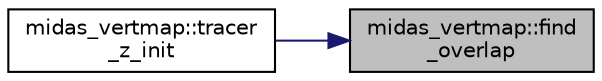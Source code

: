 digraph "midas_vertmap::find_overlap"
{
 // INTERACTIVE_SVG=YES
 // LATEX_PDF_SIZE
  edge [fontname="Helvetica",fontsize="10",labelfontname="Helvetica",labelfontsize="10"];
  node [fontname="Helvetica",fontsize="10",shape=record];
  rankdir="RL";
  Node1 [label="midas_vertmap::find\l_overlap",height=0.2,width=0.4,color="black", fillcolor="grey75", style="filled", fontcolor="black",tooltip="This subroutine determines the layers bounded by interfaces e that overlap with the depth range betwe..."];
  Node1 -> Node2 [dir="back",color="midnightblue",fontsize="10",style="solid",fontname="Helvetica"];
  Node2 [label="midas_vertmap::tracer\l_z_init",height=0.2,width=0.4,color="black", fillcolor="white", style="filled",URL="$namespacemidas__vertmap.html#a8aa0fcd7e138e9775179a7927fc4c2ab",tooltip="Layer model routine for remapping tracers."];
}
